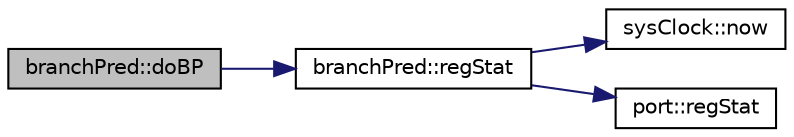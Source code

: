 digraph G
{
  edge [fontname="Helvetica",fontsize="10",labelfontname="Helvetica",labelfontsize="10"];
  node [fontname="Helvetica",fontsize="10",shape=record];
  rankdir=LR;
  Node1 [label="branchPred::doBP",height=0.2,width=0.4,color="black", fillcolor="grey75", style="filled" fontcolor="black"];
  Node1 -> Node2 [color="midnightblue",fontsize="10",style="solid"];
  Node2 [label="branchPred::regStat",height=0.2,width=0.4,color="black", fillcolor="white", style="filled",URL="$classbranchPred.html#a1bb57a2887df1dfcc967fb26c369e8e1"];
  Node2 -> Node3 [color="midnightblue",fontsize="10",style="solid"];
  Node3 [label="sysClock::now",height=0.2,width=0.4,color="black", fillcolor="white", style="filled",URL="$classsysClock.html#af027a57c8bc3d0dab4fe5a0f870b7d20"];
  Node2 -> Node4 [color="midnightblue",fontsize="10",style="solid"];
  Node4 [label="port::regStat",height=0.2,width=0.4,color="black", fillcolor="white", style="filled",URL="$classport.html#a966cfeb3b369ec22e8081275481abe32"];
}
